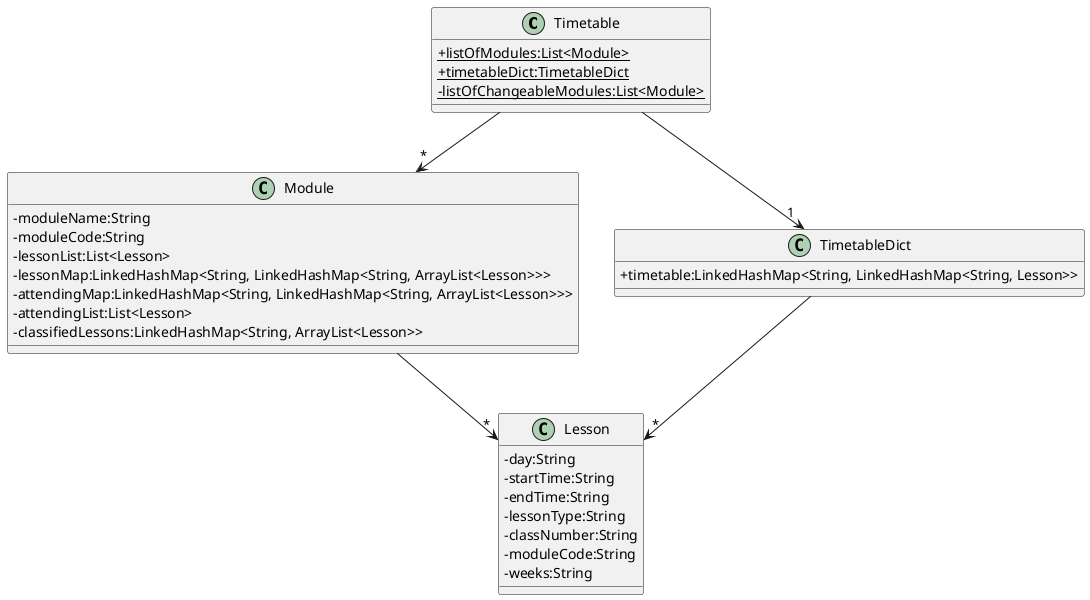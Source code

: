 @startuml
skinparam classAttributeIconSize 0

class Timetable {
{static} + listOfModules:List<Module>
{static} + timetableDict:TimetableDict
{static} - listOfChangeableModules:List<Module>
}

Timetable --> "*" Module

class Module {
- moduleName:String
- moduleCode:String
- lessonList:List<Lesson>
- lessonMap:LinkedHashMap<String, LinkedHashMap<String, ArrayList<Lesson>>>
- attendingMap:LinkedHashMap<String, LinkedHashMap<String, ArrayList<Lesson>>>
- attendingList:List<Lesson>
- classifiedLessons:LinkedHashMap<String, ArrayList<Lesson>>
}

Timetable --> "1" TimetableDict

class TimetableDict {
+ timetable:LinkedHashMap<String, LinkedHashMap<String, Lesson>>
}

Module --> "*" Lesson
TimetableDict --> "*" Lesson

class Lesson {
- day:String
- startTime:String
- endTime:String
- lessonType:String
- classNumber:String
- moduleCode:String
- weeks:String
}

@enduml